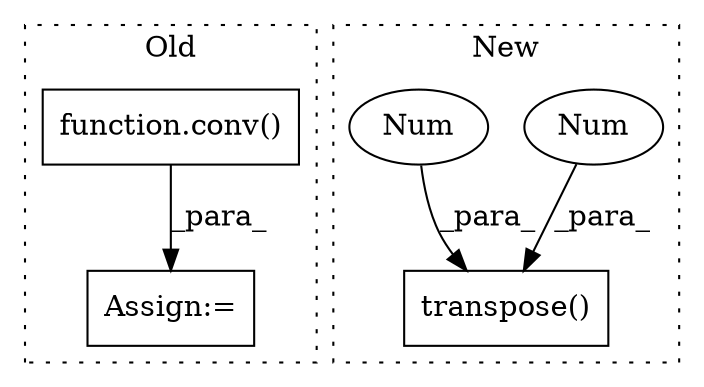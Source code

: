 digraph G {
subgraph cluster0 {
1 [label="function.conv()" a="75" s="4288,4294" l="5,1" shape="box"];
5 [label="Assign:=" a="68" s="4417" l="3" shape="box"];
label = "Old";
style="dotted";
}
subgraph cluster1 {
2 [label="transpose()" a="75" s="4830,4882" l="46,1" shape="box"];
3 [label="Num" a="76" s="4880" l="2" shape="ellipse"];
4 [label="Num" a="76" s="4876" l="2" shape="ellipse"];
label = "New";
style="dotted";
}
1 -> 5 [label="_para_"];
3 -> 2 [label="_para_"];
4 -> 2 [label="_para_"];
}